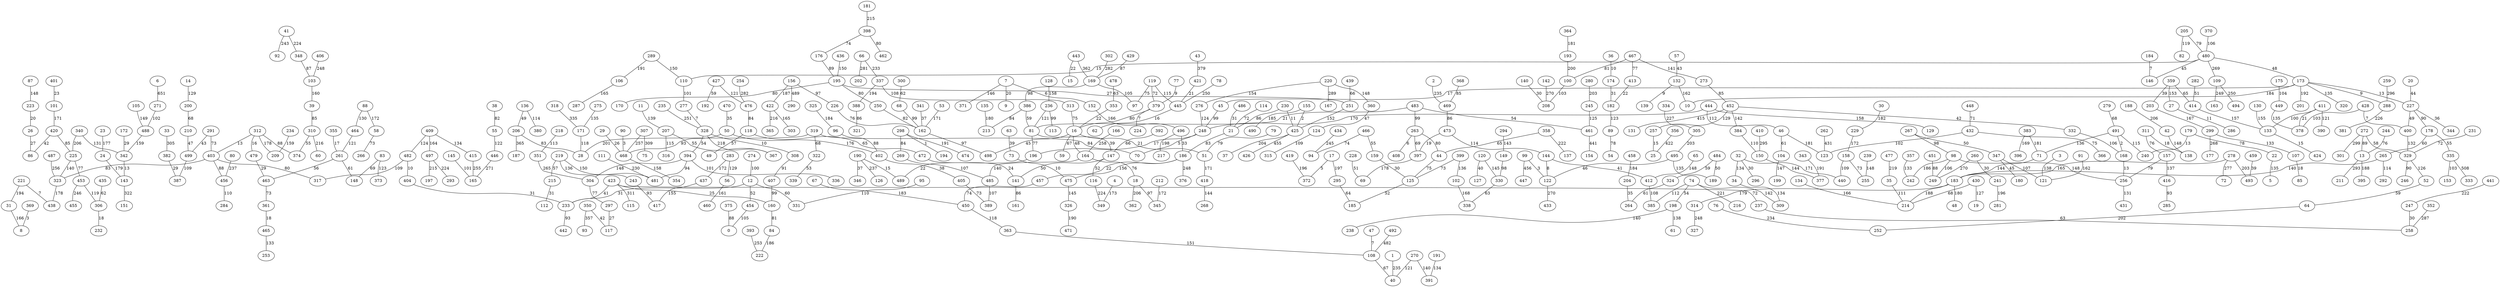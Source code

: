 strict graph G {
0;
1;
2;
3;
4;
5;
6;
7;
8;
9;
10;
11;
12;
13;
14;
15;
16;
17;
18;
19;
20;
21;
22;
23;
24;
25;
26;
27;
28;
29;
30;
31;
32;
33;
34;
35;
36;
37;
38;
39;
40;
41;
42;
43;
44;
45;
46;
47;
48;
49;
50;
51;
52;
53;
54;
55;
56;
57;
58;
59;
60;
61;
62;
63;
64;
65;
66;
67;
68;
69;
70;
71;
72;
73;
74;
75;
76;
77;
78;
79;
80;
81;
82;
83;
84;
85;
86;
87;
88;
89;
90;
91;
92;
93;
94;
95;
96;
97;
98;
99;
100;
101;
102;
103;
104;
105;
106;
107;
108;
109;
110;
111;
112;
113;
114;
115;
116;
117;
118;
119;
120;
121;
122;
123;
124;
125;
126;
127;
128;
129;
130;
131;
132;
133;
134;
135;
136;
137;
138;
139;
140;
141;
142;
143;
144;
145;
146;
147;
148;
149;
150;
151;
152;
153;
154;
155;
156;
157;
158;
159;
160;
161;
162;
163;
164;
165;
166;
167;
168;
169;
170;
171;
172;
173;
174;
175;
176;
177;
178;
179;
180;
181;
182;
183;
184;
185;
186;
187;
188;
189;
190;
191;
192;
193;
194;
195;
196;
197;
198;
199;
200;
201;
202;
203;
204;
205;
206;
207;
208;
209;
210;
211;
212;
213;
214;
215;
216;
217;
218;
219;
220;
221;
222;
223;
224;
225;
226;
227;
228;
229;
230;
231;
232;
233;
234;
235;
236;
237;
238;
239;
240;
241;
242;
243;
244;
245;
246;
247;
248;
249;
250;
251;
252;
253;
254;
255;
256;
257;
258;
259;
260;
261;
262;
263;
264;
265;
266;
267;
268;
269;
270;
271;
272;
273;
274;
275;
276;
277;
278;
279;
280;
281;
282;
283;
284;
285;
286;
287;
288;
289;
290;
291;
292;
293;
294;
295;
296;
297;
298;
299;
300;
301;
302;
303;
304;
305;
306;
307;
308;
309;
310;
311;
312;
313;
314;
315;
316;
317;
318;
319;
320;
321;
322;
323;
324;
325;
326;
327;
328;
329;
330;
331;
332;
333;
334;
335;
336;
337;
338;
339;
340;
341;
342;
343;
344;
345;
346;
347;
348;
349;
350;
351;
352;
353;
354;
355;
356;
357;
358;
359;
360;
361;
362;
363;
364;
365;
366;
367;
368;
369;
370;
371;
372;
373;
374;
375;
376;
377;
378;
379;
380;
381;
382;
383;
384;
385;
386;
387;
388;
389;
390;
391;
392;
393;
394;
395;
396;
397;
398;
399;
400;
401;
402;
403;
404;
405;
406;
407;
408;
409;
410;
411;
412;
413;
414;
415;
416;
417;
418;
419;
420;
421;
422;
423;
424;
425;
426;
427;
428;
429;
430;
431;
432;
433;
434;
435;
436;
437;
438;
439;
440;
441;
442;
443;
444;
445;
446;
447;
448;
449;
450;
451;
452;
453;
454;
455;
456;
457;
458;
459;
460;
461;
462;
463;
464;
465;
466;
467;
468;
469;
470;
471;
472;
473;
474;
475;
476;
477;
478;
479;
480;
481;
482;
483;
484;
485;
486;
487;
488;
489;
490;
491;
492;
493;
494;
495;
496;
497;
498;
499;
35 -- 214  [label=111];
312 -- 479  [label=16];
230 -- 425  [label=11];
159 -- 125  [label=30];
241 -- 281  [label=196];
247 -- 258  [label=30];
236 -- 81  [label=121];
74 -- 309  [label=142];
190 -- 489  [label=15];
7 -- 371  [label=146];
23 -- 24  [label=177];
265 -- 292  [label=114];
459 -- 493  [label=39];
149 -- 330  [label=98];
289 -- 106  [label=191];
132 -- 139  [label=9];
219 -- 215  [label=57];
45 -- 248  [label=99];
14 -- 200  [label=129];
466 -- 159  [label=55];
291 -- 403  [label=73];
420 -- 86  [label=42];
206 -- 187  [label=365];
361 -- 465  [label=18];
228 -- 69  [label=51];
450 -- 363  [label=118];
423 -- 115  [label=311];
109 -- 494  [label=250];
464 -- 261  [label=121];
399 -- 125  [label=73];
16 -- 164  [label=48];
458 -- 204  [label=184];
298 -- 474  [label=191];
44 -- 125  [label=75];
384 -- 150  [label=110];
467 -- 100  [label=81];
342 -- 143  [label=13];
265 -- 183  [label=140];
51 -- 418  [label=171];
251 -- 425  [label=152];
461 -- 154  [label=441];
179 -- 22  [label=78];
195 -- 250  [label=80];
403 -- 323  [label=83];
311 -- 138  [label=18];
191 -- 391  [label=134];
229 -- 158  [label=172];
76 -- 252  [label=234];
478 -- 353  [label=63];
83 -- 373  [label=123];
472 -- 141  [label=24];
434 -- 94  [label=245];
420 -- 225  [label=85];
53 -- 162  [label=171];
495 -- 122  [label=46];
254 -- 476  [label=282];
152 -- 496  [label=166];
46 -- 104  [label=61];
397 -- 69  [label=178];
168 -- 256  [label=13];
78 -- 445  [label=250];
260 -- 241  [label=30];
282 -- 414  [label=51];
341 -- 162  [label=37];
96 -- 402  [label=88];
278 -- 493  [label=203];
476 -- 118  [label=84];
291 -- 499  [label=43];
207 -- 367  [label=55];
298 -- 194  [label=1];
495 -- 189  [label=135];
422 -- 303  [label=165];
42 -- 138  [label=148];
143 -- 151  [label=322];
351 -- 304  [label=265];
415 -- 165  [label=255];
355 -- 261  [label=17];
436 -- 195  [label=150];
305 -- 495  [label=203];
12 -- 331  [label=60];
357 -- 242  [label=133];
230 -- 21  [label=86];
236 -- 113  [label=99];
280 -- 245  [label=203];
312 -- 403  [label=13];
406 -- 103  [label=248];
21 -- 186  [label=83];
466 -- 94  [label=74];
111 -- 481  [label=230];
158 -- 255  [label=73];
394 -- 481  [label=94];
225 -- 453  [label=77];
66 -- 202  [label=281];
220 -- 360  [label=148];
203 -- 299  [label=167];
298 -- 269  [label=84];
196 -- 489  [label=22];
156 -- 422  [label=187];
245 -- 461  [label=125];
164 -- 18  [label=76];
178 -- 335  [label=55];
383 -- 396  [label=169];
399 -- 102  [label=136];
446 -- 165  [label=271];
432 -- 123  [label=102];
103 -- 39  [label=160];
319 -- 28  [label=201];
278 -- 183  [label=165];
68 -- 162  [label=99];
145 -- 165  [label=101];
306 -- 232  [label=18];
71 -- 183  [label=144];
227 -- 344  [label=36];
102 -- 338  [label=168];
46 -- 123  [label=181];
81 -- 147  [label=39];
299 -- 177  [label=268];
158 -- 440  [label=109];
394 -- 304  [label=148];
30 -- 229  [label=182];
140 -- 208  [label=30];
491 -- 71  [label=136];
155 -- 490  [label=185];
237 -- 258  [label=63];
39 -- 310  [label=85];
184 -- 146  [label=7];
496 -- 217  [label=198];
74 -- 385  [label=112];
423 -- 237  [label=72];
182 -- 89  [label=123];
402 -- 405  [label=38];
91 -- 121  [label=162];
142 -- 208  [label=270];
132 -- 10  [label=162];
109 -- 163  [label=249];
386 -- 213  [label=84];
166 -- 164  [label=258];
81 -- 196  [label=77];
463 -- 361  [label=73];
398 -- 176  [label=74];
250 -- 162  [label=82];
334 -- 305  [label=227];
452 -- 384  [label=142];
17 -- 372  [label=5];
233 -- 442  [label=93];
186 -- 376  [label=248];
479 -- 463  [label=29];
421 -- 445  [label=21];
398 -- 462  [label=80];
22 -- 5  [label=135];
445 -- 62  [label=16];
118 -- 472  [label=65];
411 -- 378  [label=21];
20 -- 227  [label=44];
311 -- 157  [label=76];
350 -- 117  [label=42];
215 -- 112  [label=31];
135 -- 213  [label=180];
401 -- 101  [label=23];
416 -- 285  [label=93];
2 -- 469  [label=235];
198 -- 61  [label=138];
308 -- 407  [label=91];
156 -- 290  [label=489];
190 -- 126  [label=237];
457 -- 450  [label=74];
77 -- 379  [label=9];
443 -- 15  [label=22];
27 -- 286  [label=11];
150 -- 377  [label=144];
79 -- 51  [label=79];
469 -- 473  [label=86];
38 -- 55  [label=82];
343 -- 377  [label=191];
299 -- 107  [label=133];
248 -- 70  [label=5];
319 -- 322  [label=68];
326 -- 471  [label=190];
337 -- 313  [label=108];
443 -- 169  [label=362];
392 -- 147  [label=66];
383 -- 71  [label=181];
275 -- 171  [label=135];
452 -- 332  [label=42];
269 -- 485  [label=107];
260 -- 249  [label=270];
400 -- 329  [label=132];
322 -- 339  [label=53];
273 -- 452  [label=85];
289 -- 110  [label=150];
283 -- 56  [label=129];
491 -- 168  [label=2];
134 -- 214  [label=166];
87 -- 223  [label=148];
162 -- 498  [label=97];
55 -- 446  [label=122];
128 -- 236  [label=158];
358 -- 137  [label=222];
356 -- 25  [label=422];
353 -- 16  [label=22];
47 -- 108  [label=7];
98 -- 249  [label=106];
441 -- 247  [label=222];
487 -- 323  [label=256];
84 -- 222  [label=186];
181 -- 398  [label=215];
66 -- 337  [label=233];
352 -- 258  [label=287];
183 -- 314  [label=179];
312 -- 374  [label=88];
248 -- 196  [label=17];
403 -- 317  [label=80];
234 -- 209  [label=159];
173 -- 227  [label=13];
3 -- 121  [label=138];
122 -- 433  [label=270];
32 -- 34  [label=134];
17 -- 295  [label=197];
497 -- 197  [label=215];
403 -- 456  [label=88];
32 -- 440  [label=171];
313 -- 16  [label=75];
430 -- 19  [label=127];
423 -- 160  [label=25];
435 -- 306  [label=62];
467 -- 273  [label=141];
176 -- 195  [label=89];
310 -- 374  [label=55];
448 -- 432  [label=71];
101 -- 420  [label=171];
105 -- 488  [label=149];
454 -- 0  [label=105];
34 -- 309  [label=134];
114 -- 21  [label=72];
283 -- 437  [label=172];
221 -- 31  [label=194];
12 -- 454  [label=52];
41 -- 92  [label=243];
89 -- 54  [label=78];
231 -- 329  [label=72];
337 -- 388  [label=194];
277 -- 328  [label=7];
483 -- 81  [label=21];
156 -- 226  [label=97];
186 -- 475  [label=156];
370 -- 480  [label=106];
492 -- 108  [label=482];
63 -- 73  [label=39];
270 -- 391  [label=140];
4 -- 349  [label=173];
157 -- 256  [label=79];
183 -- 48  [label=180];
328 -- 367  [label=218];
11 -- 207  [label=139];
465 -- 253  [label=133];
413 -- 182  [label=22];
118 -- 49  [label=57];
207 -- 316  [label=115];
329 -- 52  [label=126];
188 -- 42  [label=206];
453 -- 455  [label=246];
350 -- 93  [label=357];
335 -- 153  [label=103];
444 -- 129  [label=158];
18 -- 345  [label=97];
175 -- 449  [label=104];
18 -- 362  [label=206];
108 -- 40  [label=67];
263 -- 408  [label=6];
304 -- 297  [label=77];
12 -- 233  [label=31];
218 -- 351  [label=113];
169 -- 97  [label=105];
332 -- 168  [label=106];
422 -- 365  [label=216];
302 -- 169  [label=282];
483 -- 263  [label=99];
480 -- 146  [label=45];
243 -- 417  [label=93];
193 -- 100  [label=200];
347 -- 180  [label=45];
491 -- 240  [label=115];
119 -- 97  [label=75];
147 -- 116  [label=52];
432 -- 366  [label=75];
480 -- 173  [label=48];
429 -- 169  [label=87];
300 -- 68  [label=62];
95 -- 331  [label=110];
136 -- 380  [label=114];
329 -- 246  [label=90];
16 -- 51  [label=21];
144 -- 412  [label=41];
219 -- 243  [label=136];
272 -- 301  [label=299];
110 -- 277  [label=101];
73 -- 475  [label=10];
41 -- 348  [label=224];
486 -- 21  [label=31];
473 -- 397  [label=19];
325 -- 96  [label=184];
473 -- 144  [label=114];
50 -- 468  [label=93];
419 -- 372  [label=196];
430 -- 214  [label=68];
480 -- 110  [label=15];
74 -- 216  [label=221];
204 -- 264  [label=35];
427 -- 476  [label=121];
221 -- 438  [label=7];
174 -- 182  [label=31];
335 -- 333  [label=508];
88 -- 58  [label=172];
7 -- 9  [label=20];
437 -- 417  [label=155];
178 -- 265  [label=60];
80 -- 456  [label=237];
324 -- 264  [label=61];
449 -- 378  [label=135];
120 -- 330  [label=145];
475 -- 326  [label=145];
125 -- 185  [label=52];
219 -- 481  [label=150];
120 -- 127  [label=40];
468 -- 354  [label=158];
272 -- 13  [label=89];
195 -- 170  [label=80];
173 -- 10  [label=184];
267 -- 347  [label=50];
379 -- 16  [label=80];
116 -- 349  [label=224];
24 -- 143  [label=179];
484 -- 324  [label=59];
386 -- 81  [label=59];
480 -- 109  [label=269];
100 -- 208  [label=103];
147 -- 141  [label=50];
414 -- 133  [label=157];
90 -- 468  [label=3];
26 -- 86  [label=27];
294 -- 149  [label=143];
226 -- 162  [label=76];
136 -- 206  [label=49];
451 -- 249  [label=88];
262 -- 123  [label=431];
52 -- 64  [label=59];
263 -- 44  [label=80];
183 -- 214  [label=188];
279 -- 491  [label=68];
7 -- 152  [label=6];
133 -- 424  [label=15];
83 -- 148  [label=69];
64 -- 252  [label=202];
423 -- 233  [label=41];
328 -- 394  [label=54];
106 -- 287  [label=165];
288 -- 381  [label=226];
261 -- 148  [label=61];
347 -- 121  [label=107];
239 -- 255  [label=148];
444 -- 248  [label=170];
235 -- 328  [label=251];
244 -- 13  [label=76];
173 -- 320  [label=135];
404 -- 233  [label=31];
99 -- 122  [label=3];
364 -- 193  [label=181];
67 -- 450  [label=183];
50 -- 402  [label=176];
124 -- 315  [label=109];
271 -- 488  [label=102];
31 -- 8  [label=166];
295 -- 185  [label=64];
171 -- 28  [label=118];
29 -- 468  [label=26];
477 -- 35  [label=219];
307 -- 75  [label=309];
307 -- 468  [label=257];
483 -- 461  [label=54];
186 -- 457  [label=22];
13 -- 211  [label=293];
411 -- 390  [label=121];
323 -- 438  [label=178];
205 -- 82  [label=119];
205 -- 480  [label=79];
33 -- 382  [label=305];
452 -- 131  [label=415];
485 -- 389  [label=107];
36 -- 174  [label=10];
359 -- 27  [label=153];
482 -- 317  [label=109];
190 -- 346  [label=37];
210 -- 499  [label=47];
257 -- 25  [label=15];
141 -- 161  [label=86];
256 -- 431  [label=131];
410 -- 150  [label=295];
43 -- 421  [label=379];
6 -- 271  [label=651];
173 -- 288  [label=9];
119 -- 379  [label=72];
74 -- 198  [label=54];
220 -- 167  [label=289];
195 -- 251  [label=27];
223 -- 26  [label=20];
227 -- 400  [label=49];
270 -- 40  [label=121];
179 -- 240  [label=13];
427 -- 192  [label=59];
453 -- 306  [label=119];
470 -- 50  [label=35];
57 -- 132  [label=43];
484 -- 189  [label=50];
409 -- 482  [label=124];
16 -- 498  [label=45];
314 -- 327  [label=248];
388 -- 321  [label=86];
259 -- 288  [label=296];
160 -- 84  [label=81];
319 -- 70  [label=84];
56 -- 460  [label=161];
119 -- 445  [label=115];
456 -- 284  [label=110];
363 -- 108  [label=151];
155 -- 425  [label=2];
198 -- 238  [label=140];
499 -- 387  [label=109];
428 -- 378  [label=103];
482 -- 404  [label=10];
220 -- 276  [label=154];
200 -- 210  [label=68];
405 -- 389  [label=73];
359 -- 203  [label=39];
104 -- 199  [label=147];
318 -- 171  [label=335];
173 -- 201  [label=192];
497 -- 293  [label=224];
261 -- 463  [label=56];
107 -- 85  [label=18];
13 -- 395  [label=188];
227 -- 178  [label=90];
444 -- 46  [label=112];
330 -- 338  [label=63];
358 -- 44  [label=65];
16 -- 59  [label=67];
297 -- 117  [label=27];
130 -- 133  [label=155];
375 -- 0  [label=88];
98 -- 242  [label=186];
467 -- 413  [label=77];
418 -- 268  [label=144];
169 -- 386  [label=98];
359 -- 414  [label=65];
267 -- 98  [label=98];
312 -- 209  [label=178];
225 -- 323  [label=140];
32 -- 296  [label=30];
496 -- 186  [label=33];
157 -- 416  [label=137];
412 -- 385  [label=108];
488 -- 342  [label=159];
340 -- 342  [label=131];
144 -- 122  [label=8];
98 -- 256  [label=148];
428 -- 400  [label=7];
394 -- 336  [label=101];
340 -- 225  [label=206];
172 -- 342  [label=29];
348 -- 103  [label=87];
407 -- 160  [label=99];
425 -- 426  [label=455];
272 -- 329  [label=58];
206 -- 28  [label=83];
212 -- 345  [label=172];
99 -- 447  [label=456];
411 -- 133  [label=100];
310 -- 60  [label=216];
328 -- 308  [label=10];
452 -- 257  [label=129];
409 -- 497  [label=164];
276 -- 248  [label=124];
65 -- 412  [label=148];
368 -- 469  [label=85];
274 -- 12  [label=100];
263 -- 397  [label=69];
58 -- 266  [label=73];
1 -- 40  [label=235];
360 -- 124  [label=47];
425 -- 37  [label=204];
278 -- 72  [label=277];
382 -- 387  [label=29];
164 -- 485  [label=140];
379 -- 224  [label=7];
88 -- 464  [label=130];
369 -- 8  [label=3];
393 -- 222  [label=253];
409 -- 415  [label=134];
173 -- 45  [label=17];
439 -- 251  [label=66];
}
